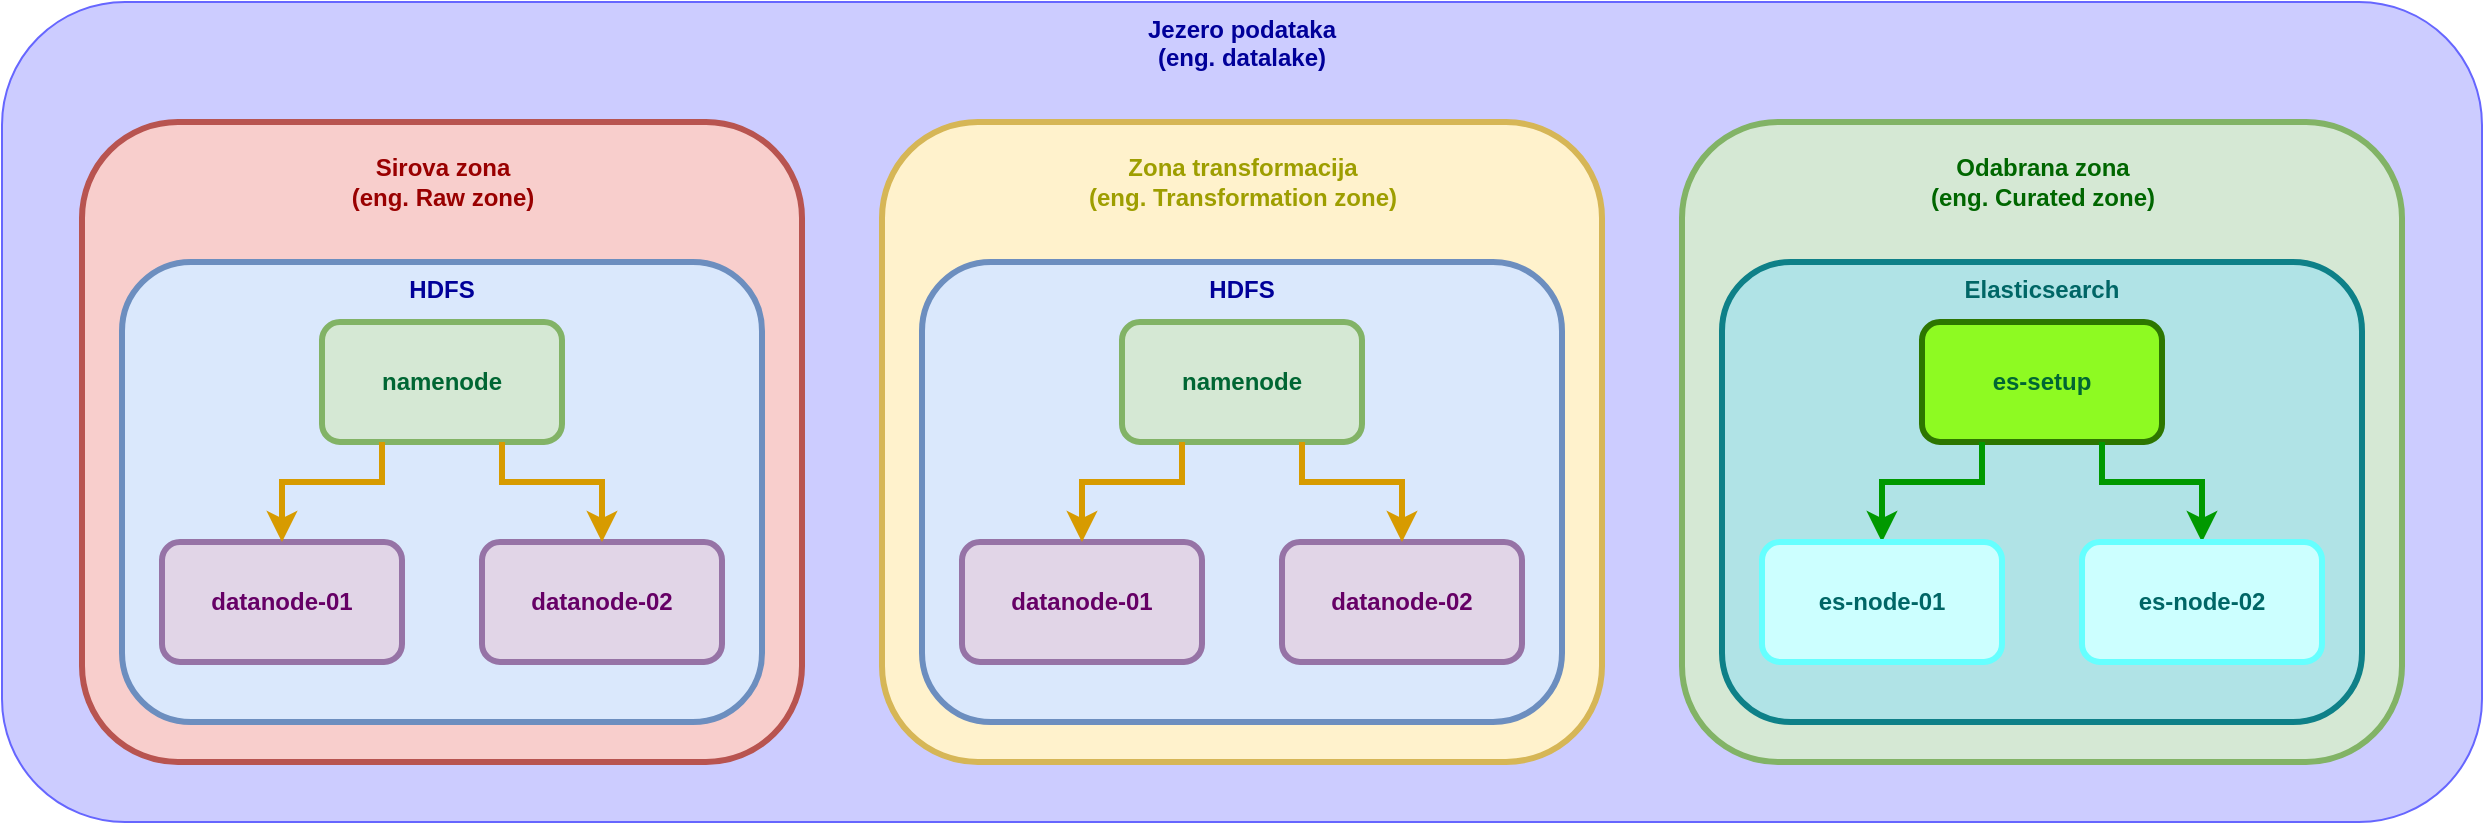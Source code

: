<mxfile version="20.7.4" type="device"><diagram id="WmBAKhKFfoxkki9UyPSH" name="Page-1"><mxGraphModel dx="2465" dy="882" grid="1" gridSize="10" guides="1" tooltips="1" connect="1" arrows="1" fold="1" page="1" pageScale="1" pageWidth="850" pageHeight="1100" math="0" shadow="0"><root><mxCell id="0"/><mxCell id="1" parent="0"/><mxCell id="GGFrBaRSkeQhj-DBjPpp-12" value="&lt;b&gt;Jezero podataka&lt;br&gt;(eng. datalake)&lt;/b&gt;" style="rounded=1;whiteSpace=wrap;html=1;fillColor=#CCCCFF;strokeColor=#6666FF;verticalAlign=top;fontColor=#000099;" parent="1" vertex="1"><mxGeometry x="-550" y="60" width="1240" height="410" as="geometry"/></mxCell><mxCell id="GGFrBaRSkeQhj-DBjPpp-10" value="" style="group" parent="1" vertex="1" connectable="0"><mxGeometry x="-110" y="120" width="360" height="320" as="geometry"/></mxCell><mxCell id="GGFrBaRSkeQhj-DBjPpp-1" value="" style="rounded=1;whiteSpace=wrap;html=1;strokeWidth=3;fillColor=#fff2cc;strokeColor=#d6b656;" parent="GGFrBaRSkeQhj-DBjPpp-10" vertex="1"><mxGeometry width="360" height="320" as="geometry"/></mxCell><mxCell id="GGFrBaRSkeQhj-DBjPpp-2" value="&lt;b&gt;Zona transformacija&lt;br&gt;(eng. Transformation zone)&lt;/b&gt;" style="text;html=1;align=center;verticalAlign=middle;resizable=0;points=[];autosize=1;strokeColor=none;fillColor=none;fontColor=#9E9E00;" parent="GGFrBaRSkeQhj-DBjPpp-10" vertex="1"><mxGeometry x="90" y="10" width="180" height="40" as="geometry"/></mxCell><mxCell id="GGFrBaRSkeQhj-DBjPpp-3" value="&lt;b&gt;HDFS&lt;/b&gt;" style="rounded=1;whiteSpace=wrap;html=1;verticalAlign=top;strokeWidth=3;fillColor=#dae8fc;strokeColor=#6c8ebf;fontColor=#000099;" parent="GGFrBaRSkeQhj-DBjPpp-10" vertex="1"><mxGeometry x="20" y="70" width="320" height="230" as="geometry"/></mxCell><mxCell id="GGFrBaRSkeQhj-DBjPpp-6" value="namenode" style="rounded=1;whiteSpace=wrap;html=1;fontStyle=1;strokeWidth=3;fillColor=#d5e8d4;strokeColor=#82b366;fontColor=#006633;" parent="GGFrBaRSkeQhj-DBjPpp-10" vertex="1"><mxGeometry x="120" y="100" width="120" height="60" as="geometry"/></mxCell><mxCell id="GGFrBaRSkeQhj-DBjPpp-7" value="datanode-01" style="rounded=1;whiteSpace=wrap;html=1;fontStyle=1;strokeWidth=3;fillColor=#e1d5e7;strokeColor=#9673a6;fontColor=#660066;" parent="GGFrBaRSkeQhj-DBjPpp-10" vertex="1"><mxGeometry x="40" y="210" width="120" height="60" as="geometry"/></mxCell><mxCell id="GGFrBaRSkeQhj-DBjPpp-4" style="edgeStyle=orthogonalEdgeStyle;rounded=0;orthogonalLoop=1;jettySize=auto;html=1;exitX=0.25;exitY=1;exitDx=0;exitDy=0;fontStyle=1;strokeWidth=3;fillColor=#ffe6cc;strokeColor=#d79b00;" parent="GGFrBaRSkeQhj-DBjPpp-10" source="GGFrBaRSkeQhj-DBjPpp-6" target="GGFrBaRSkeQhj-DBjPpp-7" edge="1"><mxGeometry relative="1" as="geometry"><Array as="points"><mxPoint x="150" y="180"/><mxPoint x="100" y="180"/></Array></mxGeometry></mxCell><mxCell id="GGFrBaRSkeQhj-DBjPpp-8" value="datanode-02" style="rounded=1;whiteSpace=wrap;html=1;fontStyle=1;strokeWidth=3;fillColor=#e1d5e7;strokeColor=#9673a6;fontColor=#660066;" parent="GGFrBaRSkeQhj-DBjPpp-10" vertex="1"><mxGeometry x="200" y="210" width="120" height="60" as="geometry"/></mxCell><mxCell id="GGFrBaRSkeQhj-DBjPpp-5" style="edgeStyle=orthogonalEdgeStyle;rounded=0;orthogonalLoop=1;jettySize=auto;html=1;exitX=0.75;exitY=1;exitDx=0;exitDy=0;entryX=0.5;entryY=0;entryDx=0;entryDy=0;strokeWidth=3;fillColor=#ffe6cc;strokeColor=#d79b00;" parent="GGFrBaRSkeQhj-DBjPpp-10" source="GGFrBaRSkeQhj-DBjPpp-6" target="GGFrBaRSkeQhj-DBjPpp-8" edge="1"><mxGeometry relative="1" as="geometry"><Array as="points"><mxPoint x="210" y="180"/><mxPoint x="260" y="180"/></Array></mxGeometry></mxCell><mxCell id="GGFrBaRSkeQhj-DBjPpp-13" value="" style="group;fontColor=#990000;" parent="1" vertex="1" connectable="0"><mxGeometry x="-510" y="120" width="360" height="320" as="geometry"/></mxCell><mxCell id="GGFrBaRSkeQhj-DBjPpp-14" value="" style="rounded=1;whiteSpace=wrap;html=1;strokeWidth=3;fillColor=#f8cecc;strokeColor=#b85450;" parent="GGFrBaRSkeQhj-DBjPpp-13" vertex="1"><mxGeometry width="360" height="320" as="geometry"/></mxCell><mxCell id="GGFrBaRSkeQhj-DBjPpp-15" value="&lt;b&gt;Sirova zona&lt;br&gt;(eng. Raw zone)&lt;/b&gt;" style="text;html=1;align=center;verticalAlign=middle;resizable=0;points=[];autosize=1;strokeColor=none;fillColor=none;fontColor=#990000;" parent="GGFrBaRSkeQhj-DBjPpp-13" vertex="1"><mxGeometry x="125" y="10" width="110" height="40" as="geometry"/></mxCell><mxCell id="GGFrBaRSkeQhj-DBjPpp-16" value="&lt;b&gt;HDFS&lt;/b&gt;" style="rounded=1;whiteSpace=wrap;html=1;verticalAlign=top;strokeWidth=3;fillColor=#dae8fc;strokeColor=#6c8ebf;fontColor=#000099;" parent="GGFrBaRSkeQhj-DBjPpp-13" vertex="1"><mxGeometry x="20" y="70" width="320" height="230" as="geometry"/></mxCell><mxCell id="GGFrBaRSkeQhj-DBjPpp-17" value="namenode" style="rounded=1;whiteSpace=wrap;html=1;fontStyle=1;strokeWidth=3;fillColor=#d5e8d4;strokeColor=#82b366;fontColor=#006633;" parent="GGFrBaRSkeQhj-DBjPpp-13" vertex="1"><mxGeometry x="120" y="100" width="120" height="60" as="geometry"/></mxCell><mxCell id="GGFrBaRSkeQhj-DBjPpp-18" value="datanode-01" style="rounded=1;whiteSpace=wrap;html=1;fontStyle=1;strokeWidth=3;fillColor=#e1d5e7;strokeColor=#9673a6;fontColor=#660066;" parent="GGFrBaRSkeQhj-DBjPpp-13" vertex="1"><mxGeometry x="40" y="210" width="120" height="60" as="geometry"/></mxCell><mxCell id="GGFrBaRSkeQhj-DBjPpp-19" style="edgeStyle=orthogonalEdgeStyle;rounded=0;orthogonalLoop=1;jettySize=auto;html=1;exitX=0.25;exitY=1;exitDx=0;exitDy=0;fontStyle=1;strokeWidth=3;fillColor=#ffe6cc;strokeColor=#d79b00;" parent="GGFrBaRSkeQhj-DBjPpp-13" source="GGFrBaRSkeQhj-DBjPpp-17" target="GGFrBaRSkeQhj-DBjPpp-18" edge="1"><mxGeometry relative="1" as="geometry"><Array as="points"><mxPoint x="150" y="180"/><mxPoint x="100" y="180"/></Array></mxGeometry></mxCell><mxCell id="GGFrBaRSkeQhj-DBjPpp-20" value="datanode-02" style="rounded=1;whiteSpace=wrap;html=1;fontStyle=1;strokeWidth=3;fillColor=#e1d5e7;strokeColor=#9673a6;fontColor=#660066;" parent="GGFrBaRSkeQhj-DBjPpp-13" vertex="1"><mxGeometry x="200" y="210" width="120" height="60" as="geometry"/></mxCell><mxCell id="GGFrBaRSkeQhj-DBjPpp-21" style="edgeStyle=orthogonalEdgeStyle;rounded=0;orthogonalLoop=1;jettySize=auto;html=1;exitX=0.75;exitY=1;exitDx=0;exitDy=0;entryX=0.5;entryY=0;entryDx=0;entryDy=0;strokeWidth=3;fillColor=#ffe6cc;strokeColor=#d79b00;" parent="GGFrBaRSkeQhj-DBjPpp-13" source="GGFrBaRSkeQhj-DBjPpp-17" target="GGFrBaRSkeQhj-DBjPpp-20" edge="1"><mxGeometry relative="1" as="geometry"><Array as="points"><mxPoint x="210" y="180"/><mxPoint x="260" y="180"/></Array></mxGeometry></mxCell><mxCell id="as1qQC9adLyq5ulOdlfB-1" value="" style="group" vertex="1" connectable="0" parent="1"><mxGeometry x="290" y="120" width="360" height="320" as="geometry"/></mxCell><mxCell id="as1qQC9adLyq5ulOdlfB-2" value="" style="rounded=1;whiteSpace=wrap;html=1;strokeWidth=3;fillColor=#d5e8d4;strokeColor=#82b366;container=0;fontColor=#006600;" vertex="1" parent="as1qQC9adLyq5ulOdlfB-1"><mxGeometry width="360" height="320" as="geometry"/></mxCell><mxCell id="as1qQC9adLyq5ulOdlfB-3" value="&lt;b style=&quot;border-color: var(--border-color);&quot;&gt;Odabrana zona&lt;br style=&quot;border-color: var(--border-color);&quot;&gt;(eng. Curated zone)&lt;/b&gt;" style="text;html=1;align=center;verticalAlign=middle;resizable=0;points=[];autosize=1;strokeColor=none;fillColor=none;container=0;fontColor=#006600;" vertex="1" parent="as1qQC9adLyq5ulOdlfB-1"><mxGeometry x="110" y="10" width="140" height="40" as="geometry"/></mxCell><mxCell id="as1qQC9adLyq5ulOdlfB-4" value="&lt;b&gt;Elasticsearch&lt;/b&gt;" style="rounded=1;whiteSpace=wrap;html=1;verticalAlign=top;strokeWidth=3;fillColor=#b0e3e6;strokeColor=#0e8088;container=0;fontColor=#006666;" vertex="1" parent="as1qQC9adLyq5ulOdlfB-1"><mxGeometry x="20" y="70" width="320" height="230" as="geometry"/></mxCell><mxCell id="as1qQC9adLyq5ulOdlfB-5" value="es-setup" style="rounded=1;whiteSpace=wrap;html=1;fontStyle=1;strokeWidth=3;fillColor=#8EFA22;strokeColor=#2D7600;container=0;fontColor=#006633;" vertex="1" parent="as1qQC9adLyq5ulOdlfB-1"><mxGeometry x="120" y="100" width="120" height="60" as="geometry"/></mxCell><mxCell id="as1qQC9adLyq5ulOdlfB-6" style="edgeStyle=orthogonalEdgeStyle;rounded=0;orthogonalLoop=1;jettySize=auto;html=1;exitX=0.25;exitY=1;exitDx=0;exitDy=0;fontStyle=1;strokeWidth=3;fillColor=#ffe6cc;strokeColor=#009900;" edge="1" parent="as1qQC9adLyq5ulOdlfB-1" source="as1qQC9adLyq5ulOdlfB-5"><mxGeometry relative="1" as="geometry"><Array as="points"><mxPoint x="150" y="180"/><mxPoint x="100" y="180"/></Array><mxPoint x="100" y="210" as="targetPoint"/></mxGeometry></mxCell><mxCell id="as1qQC9adLyq5ulOdlfB-7" style="edgeStyle=orthogonalEdgeStyle;rounded=0;orthogonalLoop=1;jettySize=auto;html=1;exitX=0.75;exitY=1;exitDx=0;exitDy=0;entryX=0.5;entryY=0;entryDx=0;entryDy=0;strokeWidth=3;fillColor=#ffe6cc;strokeColor=#009900;" edge="1" parent="as1qQC9adLyq5ulOdlfB-1" source="as1qQC9adLyq5ulOdlfB-5"><mxGeometry relative="1" as="geometry"><mxPoint x="260" y="210" as="targetPoint"/><Array as="points"><mxPoint x="210" y="180"/><mxPoint x="260" y="180"/></Array></mxGeometry></mxCell><mxCell id="as1qQC9adLyq5ulOdlfB-8" value="es-node-01" style="rounded=1;whiteSpace=wrap;html=1;fontStyle=1;strokeWidth=3;fillColor=#CCFFFF;strokeColor=#66FFFF;container=0;fontColor=#006666;" vertex="1" parent="as1qQC9adLyq5ulOdlfB-1"><mxGeometry x="40" y="210" width="120" height="60" as="geometry"/></mxCell><mxCell id="as1qQC9adLyq5ulOdlfB-9" value="es-node-02" style="rounded=1;whiteSpace=wrap;html=1;fontStyle=1;strokeWidth=3;fillColor=#CCFFFF;strokeColor=#66FFFF;container=0;fontColor=#006666;" vertex="1" parent="as1qQC9adLyq5ulOdlfB-1"><mxGeometry x="200" y="210" width="120" height="60" as="geometry"/></mxCell></root></mxGraphModel></diagram></mxfile>
